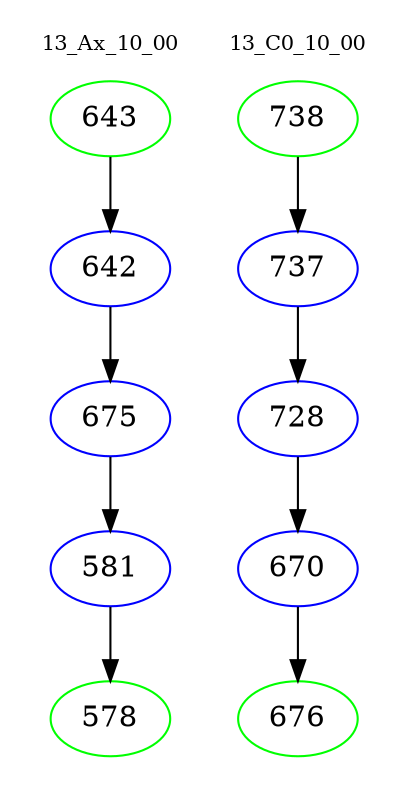 digraph{
subgraph cluster_0 {
color = white
label = "13_Ax_10_00";
fontsize=10;
T0_643 [label="643", color="green"]
T0_643 -> T0_642 [color="black"]
T0_642 [label="642", color="blue"]
T0_642 -> T0_675 [color="black"]
T0_675 [label="675", color="blue"]
T0_675 -> T0_581 [color="black"]
T0_581 [label="581", color="blue"]
T0_581 -> T0_578 [color="black"]
T0_578 [label="578", color="green"]
}
subgraph cluster_1 {
color = white
label = "13_C0_10_00";
fontsize=10;
T1_738 [label="738", color="green"]
T1_738 -> T1_737 [color="black"]
T1_737 [label="737", color="blue"]
T1_737 -> T1_728 [color="black"]
T1_728 [label="728", color="blue"]
T1_728 -> T1_670 [color="black"]
T1_670 [label="670", color="blue"]
T1_670 -> T1_676 [color="black"]
T1_676 [label="676", color="green"]
}
}
